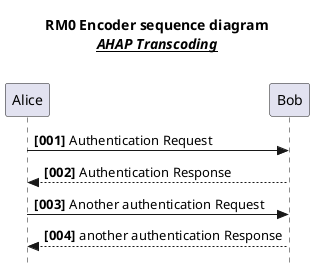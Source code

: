 @startuml
'https://plantuml.com/sequence-diagram

autonumber "<b>[000]"
skinparam style strictuml
skinparam sequence {
    responseMessageBelowArrow true
    sequenceMessageAlign center
    BoxBackgroundColor LightBlue
    GroupBodyBackgroundColor transparent
    actorStyle awesome
}

title **RM0 Encoder sequence diagram**\n<i>__AHAP Transcoding__</i>\n
hide unlinked

actor User

Alice -> Bob: Authentication Request
Bob --> Alice: Authentication Response

Alice -> Bob: Another authentication Request
Alice <-- Bob: another authentication Response
@enduml